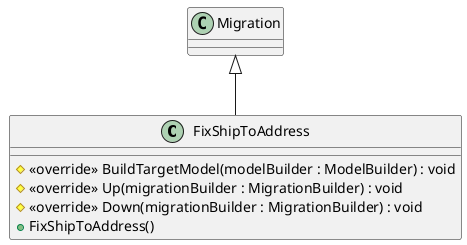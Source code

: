 @startuml FixShipToAddress
class FixShipToAddress  {
    # <<override>> BuildTargetModel(modelBuilder : ModelBuilder) : void
    # <<override>> Up(migrationBuilder : MigrationBuilder) : void
    # <<override>> Down(migrationBuilder : MigrationBuilder) : void
    + FixShipToAddress()
}
Migration <|-- FixShipToAddress
@enduml